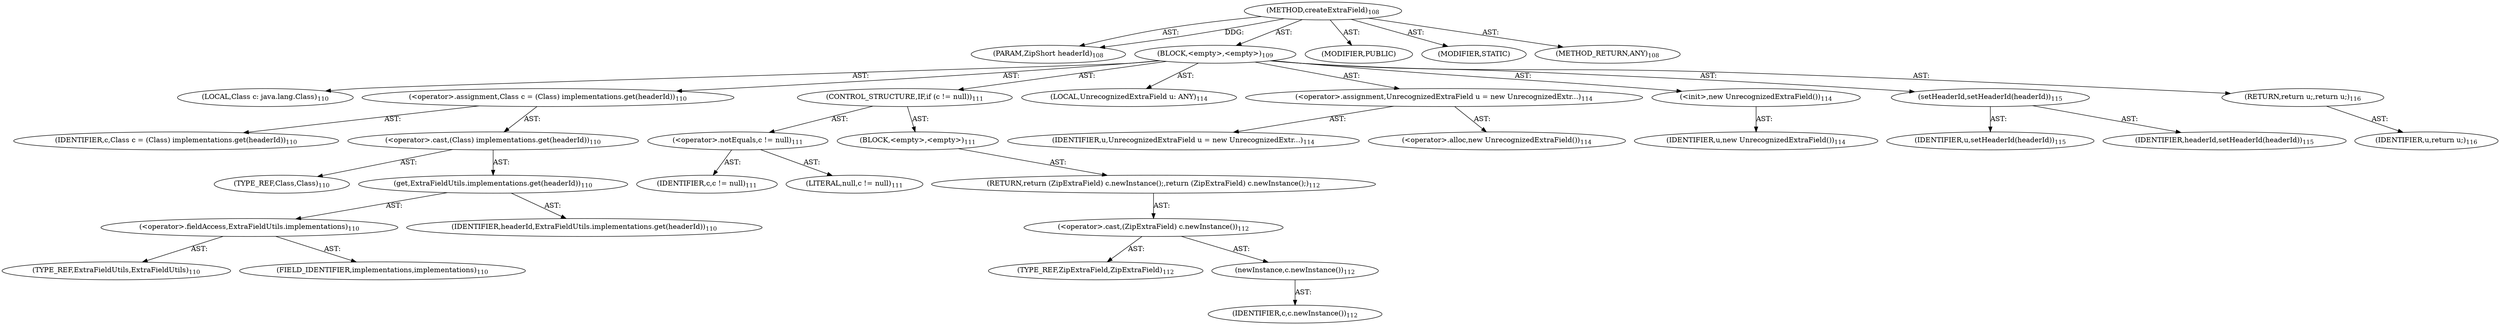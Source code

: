 digraph "createExtraField" {  
"111669149697" [label = <(METHOD,createExtraField)<SUB>108</SUB>> ]
"115964116993" [label = <(PARAM,ZipShort headerId)<SUB>108</SUB>> ]
"25769803784" [label = <(BLOCK,&lt;empty&gt;,&lt;empty&gt;)<SUB>109</SUB>> ]
"94489280516" [label = <(LOCAL,Class c: java.lang.Class)<SUB>110</SUB>> ]
"30064771093" [label = <(&lt;operator&gt;.assignment,Class c = (Class) implementations.get(headerId))<SUB>110</SUB>> ]
"68719476752" [label = <(IDENTIFIER,c,Class c = (Class) implementations.get(headerId))<SUB>110</SUB>> ]
"30064771094" [label = <(&lt;operator&gt;.cast,(Class) implementations.get(headerId))<SUB>110</SUB>> ]
"180388626434" [label = <(TYPE_REF,Class,Class)<SUB>110</SUB>> ]
"30064771095" [label = <(get,ExtraFieldUtils.implementations.get(headerId))<SUB>110</SUB>> ]
"30064771096" [label = <(&lt;operator&gt;.fieldAccess,ExtraFieldUtils.implementations)<SUB>110</SUB>> ]
"180388626435" [label = <(TYPE_REF,ExtraFieldUtils,ExtraFieldUtils)<SUB>110</SUB>> ]
"55834574849" [label = <(FIELD_IDENTIFIER,implementations,implementations)<SUB>110</SUB>> ]
"68719476753" [label = <(IDENTIFIER,headerId,ExtraFieldUtils.implementations.get(headerId))<SUB>110</SUB>> ]
"47244640260" [label = <(CONTROL_STRUCTURE,IF,if (c != null))<SUB>111</SUB>> ]
"30064771097" [label = <(&lt;operator&gt;.notEquals,c != null)<SUB>111</SUB>> ]
"68719476754" [label = <(IDENTIFIER,c,c != null)<SUB>111</SUB>> ]
"90194313219" [label = <(LITERAL,null,c != null)<SUB>111</SUB>> ]
"25769803785" [label = <(BLOCK,&lt;empty&gt;,&lt;empty&gt;)<SUB>111</SUB>> ]
"146028888064" [label = <(RETURN,return (ZipExtraField) c.newInstance();,return (ZipExtraField) c.newInstance();)<SUB>112</SUB>> ]
"30064771098" [label = <(&lt;operator&gt;.cast,(ZipExtraField) c.newInstance())<SUB>112</SUB>> ]
"180388626436" [label = <(TYPE_REF,ZipExtraField,ZipExtraField)<SUB>112</SUB>> ]
"30064771099" [label = <(newInstance,c.newInstance())<SUB>112</SUB>> ]
"68719476755" [label = <(IDENTIFIER,c,c.newInstance())<SUB>112</SUB>> ]
"94489280517" [label = <(LOCAL,UnrecognizedExtraField u: ANY)<SUB>114</SUB>> ]
"30064771100" [label = <(&lt;operator&gt;.assignment,UnrecognizedExtraField u = new UnrecognizedExtr...)<SUB>114</SUB>> ]
"68719476756" [label = <(IDENTIFIER,u,UnrecognizedExtraField u = new UnrecognizedExtr...)<SUB>114</SUB>> ]
"30064771101" [label = <(&lt;operator&gt;.alloc,new UnrecognizedExtraField())<SUB>114</SUB>> ]
"30064771102" [label = <(&lt;init&gt;,new UnrecognizedExtraField())<SUB>114</SUB>> ]
"68719476757" [label = <(IDENTIFIER,u,new UnrecognizedExtraField())<SUB>114</SUB>> ]
"30064771103" [label = <(setHeaderId,setHeaderId(headerId))<SUB>115</SUB>> ]
"68719476758" [label = <(IDENTIFIER,u,setHeaderId(headerId))<SUB>115</SUB>> ]
"68719476759" [label = <(IDENTIFIER,headerId,setHeaderId(headerId))<SUB>115</SUB>> ]
"146028888065" [label = <(RETURN,return u;,return u;)<SUB>116</SUB>> ]
"68719476760" [label = <(IDENTIFIER,u,return u;)<SUB>116</SUB>> ]
"133143986180" [label = <(MODIFIER,PUBLIC)> ]
"133143986181" [label = <(MODIFIER,STATIC)> ]
"128849018881" [label = <(METHOD_RETURN,ANY)<SUB>108</SUB>> ]
  "111669149697" -> "115964116993"  [ label = "AST: "] 
  "111669149697" -> "25769803784"  [ label = "AST: "] 
  "111669149697" -> "133143986180"  [ label = "AST: "] 
  "111669149697" -> "133143986181"  [ label = "AST: "] 
  "111669149697" -> "128849018881"  [ label = "AST: "] 
  "25769803784" -> "94489280516"  [ label = "AST: "] 
  "25769803784" -> "30064771093"  [ label = "AST: "] 
  "25769803784" -> "47244640260"  [ label = "AST: "] 
  "25769803784" -> "94489280517"  [ label = "AST: "] 
  "25769803784" -> "30064771100"  [ label = "AST: "] 
  "25769803784" -> "30064771102"  [ label = "AST: "] 
  "25769803784" -> "30064771103"  [ label = "AST: "] 
  "25769803784" -> "146028888065"  [ label = "AST: "] 
  "30064771093" -> "68719476752"  [ label = "AST: "] 
  "30064771093" -> "30064771094"  [ label = "AST: "] 
  "30064771094" -> "180388626434"  [ label = "AST: "] 
  "30064771094" -> "30064771095"  [ label = "AST: "] 
  "30064771095" -> "30064771096"  [ label = "AST: "] 
  "30064771095" -> "68719476753"  [ label = "AST: "] 
  "30064771096" -> "180388626435"  [ label = "AST: "] 
  "30064771096" -> "55834574849"  [ label = "AST: "] 
  "47244640260" -> "30064771097"  [ label = "AST: "] 
  "47244640260" -> "25769803785"  [ label = "AST: "] 
  "30064771097" -> "68719476754"  [ label = "AST: "] 
  "30064771097" -> "90194313219"  [ label = "AST: "] 
  "25769803785" -> "146028888064"  [ label = "AST: "] 
  "146028888064" -> "30064771098"  [ label = "AST: "] 
  "30064771098" -> "180388626436"  [ label = "AST: "] 
  "30064771098" -> "30064771099"  [ label = "AST: "] 
  "30064771099" -> "68719476755"  [ label = "AST: "] 
  "30064771100" -> "68719476756"  [ label = "AST: "] 
  "30064771100" -> "30064771101"  [ label = "AST: "] 
  "30064771102" -> "68719476757"  [ label = "AST: "] 
  "30064771103" -> "68719476758"  [ label = "AST: "] 
  "30064771103" -> "68719476759"  [ label = "AST: "] 
  "146028888065" -> "68719476760"  [ label = "AST: "] 
  "111669149697" -> "115964116993"  [ label = "DDG: "] 
}
